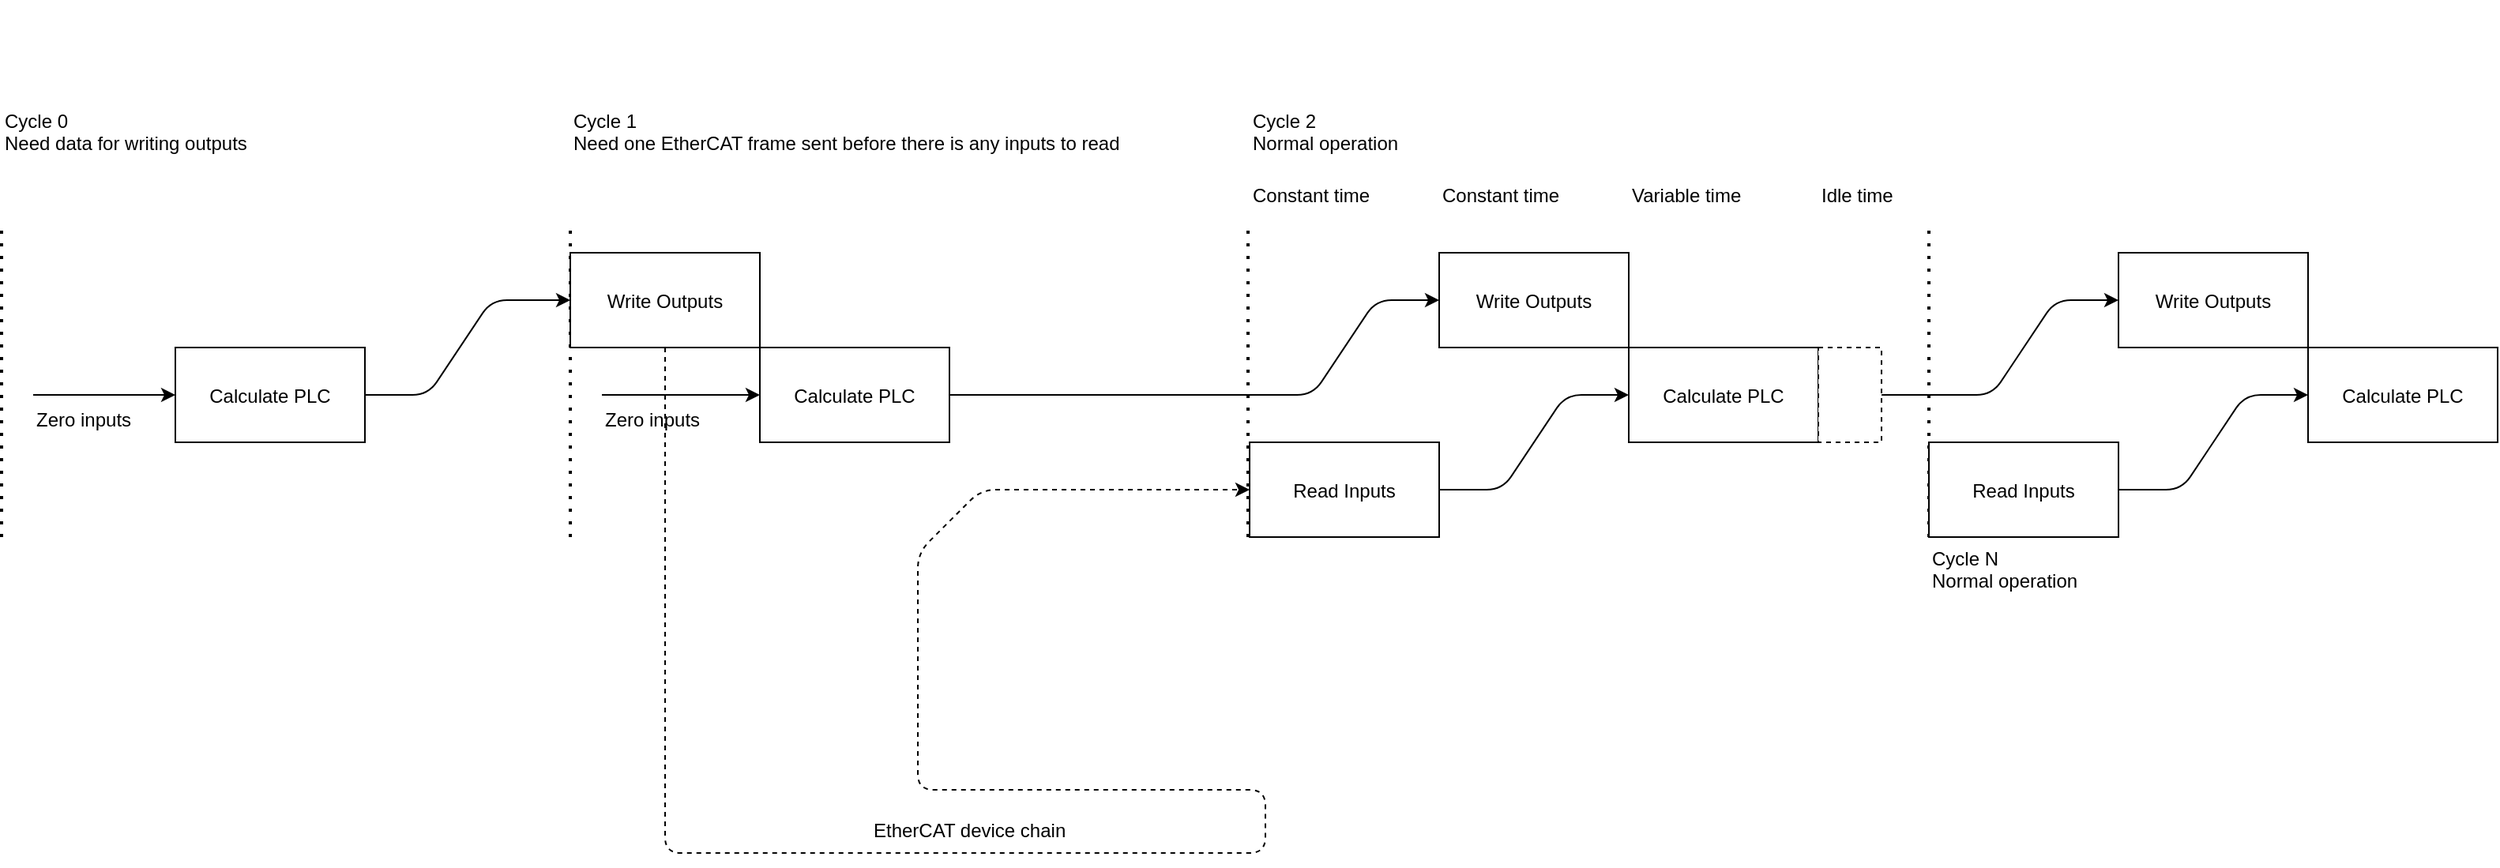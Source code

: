 <mxfile>
    <diagram id="O1-QmVV9RvIppVxTdCmx" name="Page-1">
        <mxGraphModel dx="1987" dy="854" grid="1" gridSize="10" guides="1" tooltips="1" connect="1" arrows="1" fold="1" page="1" pageScale="1" pageWidth="850" pageHeight="1100" math="0" shadow="0">
            <root>
                <mxCell id="0"/>
                <mxCell id="1" parent="0"/>
                <mxCell id="2" value="" style="endArrow=none;dashed=1;dashPattern=1 3;strokeWidth=2;" edge="1" parent="1">
                    <mxGeometry width="50" height="50" relative="1" as="geometry">
                        <mxPoint x="239" y="440" as="sourcePoint"/>
                        <mxPoint x="239" y="240" as="targetPoint"/>
                    </mxGeometry>
                </mxCell>
                <mxCell id="6" value="" style="edgeStyle=none;exitX=1;exitY=0.5;exitDx=0;exitDy=0;entryX=0;entryY=0.5;entryDx=0;entryDy=0;" edge="1" parent="1" source="3" target="5">
                    <mxGeometry relative="1" as="geometry">
                        <Array as="points">
                            <mxPoint x="400" y="410"/>
                            <mxPoint x="440" y="350"/>
                        </Array>
                    </mxGeometry>
                </mxCell>
                <mxCell id="3" value="Read Inputs" style="rounded=0;" vertex="1" parent="1">
                    <mxGeometry x="240" y="380" width="120" height="60" as="geometry"/>
                </mxCell>
                <mxCell id="13" value="" style="edgeStyle=none;exitX=0.5;exitY=1;exitDx=0;exitDy=0;entryX=0;entryY=0.5;entryDx=0;entryDy=0;dashed=1;" edge="1" parent="1" source="23">
                    <mxGeometry relative="1" as="geometry">
                        <mxPoint x="-10" y="320" as="sourcePoint"/>
                        <mxPoint x="240" y="410" as="targetPoint"/>
                        <Array as="points">
                            <mxPoint x="-130" y="640"/>
                            <mxPoint x="250" y="640"/>
                            <mxPoint x="250" y="600"/>
                            <mxPoint x="30" y="600"/>
                            <mxPoint x="30" y="450"/>
                            <mxPoint x="70" y="410"/>
                        </Array>
                    </mxGeometry>
                </mxCell>
                <mxCell id="4" value="Write Outputs" style="rounded=0;" vertex="1" parent="1">
                    <mxGeometry x="360" y="260" width="120" height="60" as="geometry"/>
                </mxCell>
                <mxCell id="5" value="Calculate PLC" style="rounded=0;" vertex="1" parent="1">
                    <mxGeometry x="480" y="320" width="120" height="60" as="geometry"/>
                </mxCell>
                <mxCell id="7" value="" style="endArrow=none;dashed=1;dashPattern=1 3;strokeWidth=2;" edge="1" parent="1">
                    <mxGeometry width="50" height="50" relative="1" as="geometry">
                        <mxPoint x="670" y="440" as="sourcePoint"/>
                        <mxPoint x="670" y="240" as="targetPoint"/>
                    </mxGeometry>
                </mxCell>
                <mxCell id="8" value="" style="edgeStyle=none;exitX=1;exitY=0.5;exitDx=0;exitDy=0;entryX=0;entryY=0.5;entryDx=0;entryDy=0;" edge="1" parent="1" source="9" target="11">
                    <mxGeometry relative="1" as="geometry">
                        <Array as="points">
                            <mxPoint x="830" y="410"/>
                            <mxPoint x="870" y="350"/>
                        </Array>
                    </mxGeometry>
                </mxCell>
                <mxCell id="9" value="Read Inputs" style="rounded=0;" vertex="1" parent="1">
                    <mxGeometry x="670" y="380" width="120" height="60" as="geometry"/>
                </mxCell>
                <mxCell id="10" value="Write Outputs" style="rounded=0;" vertex="1" parent="1">
                    <mxGeometry x="790" y="260" width="120" height="60" as="geometry"/>
                </mxCell>
                <mxCell id="11" value="Calculate PLC" style="rounded=0;" vertex="1" parent="1">
                    <mxGeometry x="910" y="320" width="120" height="60" as="geometry"/>
                </mxCell>
                <mxCell id="12" value="" style="edgeStyle=none;exitX=1;exitY=0.5;exitDx=0;exitDy=0;entryX=0;entryY=0.5;entryDx=0;entryDy=0;" edge="1" parent="1" source="15">
                    <mxGeometry relative="1" as="geometry">
                        <mxPoint x="670" y="350" as="sourcePoint"/>
                        <mxPoint x="790" y="290" as="targetPoint"/>
                        <Array as="points">
                            <mxPoint x="710" y="350"/>
                            <mxPoint x="750" y="290"/>
                        </Array>
                    </mxGeometry>
                </mxCell>
                <mxCell id="14" value="EtherCAT device chain" style="text;strokeColor=none;fillColor=none;align=left;verticalAlign=middle;rounded=0;" vertex="1" parent="1">
                    <mxGeometry y="610" width="220" height="30" as="geometry"/>
                </mxCell>
                <mxCell id="15" value="" style="rounded=0;dashed=1;" vertex="1" parent="1">
                    <mxGeometry x="600" y="320" width="40" height="60" as="geometry"/>
                </mxCell>
                <mxCell id="16" value="Constant time" style="text;strokeColor=none;fillColor=none;align=left;verticalAlign=top;rounded=0;dashed=1;" vertex="1" parent="1">
                    <mxGeometry x="240" y="210" width="120" height="30" as="geometry"/>
                </mxCell>
                <mxCell id="17" value="Constant time" style="text;strokeColor=none;fillColor=none;align=left;verticalAlign=top;rounded=0;dashed=1;" vertex="1" parent="1">
                    <mxGeometry x="360" y="210" width="120" height="30" as="geometry"/>
                </mxCell>
                <mxCell id="18" value="Variable time" style="text;strokeColor=none;fillColor=none;align=left;verticalAlign=top;rounded=0;dashed=1;" vertex="1" parent="1">
                    <mxGeometry x="480" y="210" width="120" height="30" as="geometry"/>
                </mxCell>
                <mxCell id="19" value="Idle time" style="text;strokeColor=none;fillColor=none;align=left;verticalAlign=top;rounded=0;dashed=1;" vertex="1" parent="1">
                    <mxGeometry x="600" y="210" width="70" height="30" as="geometry"/>
                </mxCell>
                <mxCell id="20" value="" style="endArrow=none;dashed=1;dashPattern=1 3;strokeWidth=2;" edge="1" parent="1">
                    <mxGeometry width="50" height="50" relative="1" as="geometry">
                        <mxPoint x="-190" y="440" as="sourcePoint"/>
                        <mxPoint x="-190" y="240" as="targetPoint"/>
                    </mxGeometry>
                </mxCell>
                <mxCell id="23" value="Write Outputs" style="rounded=0;" vertex="1" parent="1">
                    <mxGeometry x="-190" y="260" width="120" height="60" as="geometry"/>
                </mxCell>
                <mxCell id="24" value="Calculate PLC" style="rounded=0;" vertex="1" parent="1">
                    <mxGeometry x="-70" y="320" width="120" height="60" as="geometry"/>
                </mxCell>
                <mxCell id="25" value="" style="edgeStyle=none;exitX=1;exitY=0.5;exitDx=0;exitDy=0;entryX=0;entryY=0.5;entryDx=0;entryDy=0;" edge="1" parent="1" source="24">
                    <mxGeometry relative="1" as="geometry">
                        <mxPoint x="240" y="350" as="sourcePoint"/>
                        <mxPoint x="360" y="290" as="targetPoint"/>
                        <Array as="points">
                            <mxPoint x="280" y="350"/>
                            <mxPoint x="320" y="290"/>
                        </Array>
                    </mxGeometry>
                </mxCell>
                <mxCell id="26" value="" style="endArrow=none;dashed=1;dashPattern=1 3;strokeWidth=2;" edge="1" parent="1">
                    <mxGeometry width="50" height="50" relative="1" as="geometry">
                        <mxPoint x="-550" y="440" as="sourcePoint"/>
                        <mxPoint x="-550" y="240" as="targetPoint"/>
                    </mxGeometry>
                </mxCell>
                <mxCell id="32" value="" style="edgeStyle=none;entryX=0;entryY=0.5;entryDx=0;entryDy=0;" edge="1" parent="1" target="30">
                    <mxGeometry relative="1" as="geometry">
                        <mxPoint x="-530" y="350" as="sourcePoint"/>
                    </mxGeometry>
                </mxCell>
                <mxCell id="30" value="Calculate PLC" style="rounded=0;" vertex="1" parent="1">
                    <mxGeometry x="-440" y="320" width="120" height="60" as="geometry"/>
                </mxCell>
                <mxCell id="31" value="" style="edgeStyle=none;exitX=1;exitY=0.5;exitDx=0;exitDy=0;" edge="1" parent="1" source="30">
                    <mxGeometry relative="1" as="geometry">
                        <mxPoint x="-190" y="350" as="sourcePoint"/>
                        <mxPoint x="-190" y="290" as="targetPoint"/>
                        <Array as="points">
                            <mxPoint x="-280" y="350"/>
                            <mxPoint x="-240" y="290"/>
                        </Array>
                    </mxGeometry>
                </mxCell>
                <mxCell id="33" value="Zero inputs" style="text;strokeColor=none;fillColor=none;align=left;verticalAlign=middle;rounded=0;dashed=1;" vertex="1" parent="1">
                    <mxGeometry x="-530" y="350" width="60" height="30" as="geometry"/>
                </mxCell>
                <mxCell id="35" value="Cycle 0&#10;Need data for writing outputs" style="text;strokeColor=none;fillColor=none;align=left;verticalAlign=bottom;rounded=0;dashed=1;" vertex="1" parent="1">
                    <mxGeometry x="-550" y="100" width="240" height="100" as="geometry"/>
                </mxCell>
                <mxCell id="36" value="Cycle 1&#10;Need one EtherCAT frame sent before there is any inputs to read" style="text;strokeColor=none;fillColor=none;align=left;verticalAlign=bottom;rounded=0;dashed=1;" vertex="1" parent="1">
                    <mxGeometry x="-190" y="100" width="150" height="100" as="geometry"/>
                </mxCell>
                <mxCell id="37" value="" style="edgeStyle=none;entryX=0;entryY=0.5;entryDx=0;entryDy=0;exitX=0;exitY=0;exitDx=0;exitDy=0;" edge="1" parent="1" source="38" target="24">
                    <mxGeometry relative="1" as="geometry">
                        <mxPoint x="-40" y="350" as="sourcePoint"/>
                        <mxPoint x="50" y="350" as="targetPoint"/>
                    </mxGeometry>
                </mxCell>
                <mxCell id="38" value="Zero inputs" style="text;strokeColor=none;fillColor=none;align=left;verticalAlign=middle;rounded=0;dashed=1;" vertex="1" parent="1">
                    <mxGeometry x="-170" y="350" width="60" height="30" as="geometry"/>
                </mxCell>
                <mxCell id="39" value="Cycle 2&#10;Normal operation" style="text;strokeColor=none;fillColor=none;align=left;verticalAlign=bottom;rounded=0;dashed=1;" vertex="1" parent="1">
                    <mxGeometry x="240" y="100" width="240" height="100" as="geometry"/>
                </mxCell>
                <mxCell id="40" value="Cycle N&#10;Normal operation" style="text;strokeColor=none;fillColor=none;align=left;verticalAlign=top;rounded=0;dashed=1;" vertex="1" parent="1">
                    <mxGeometry x="670" y="440" width="240" height="100" as="geometry"/>
                </mxCell>
            </root>
        </mxGraphModel>
    </diagram>
</mxfile>